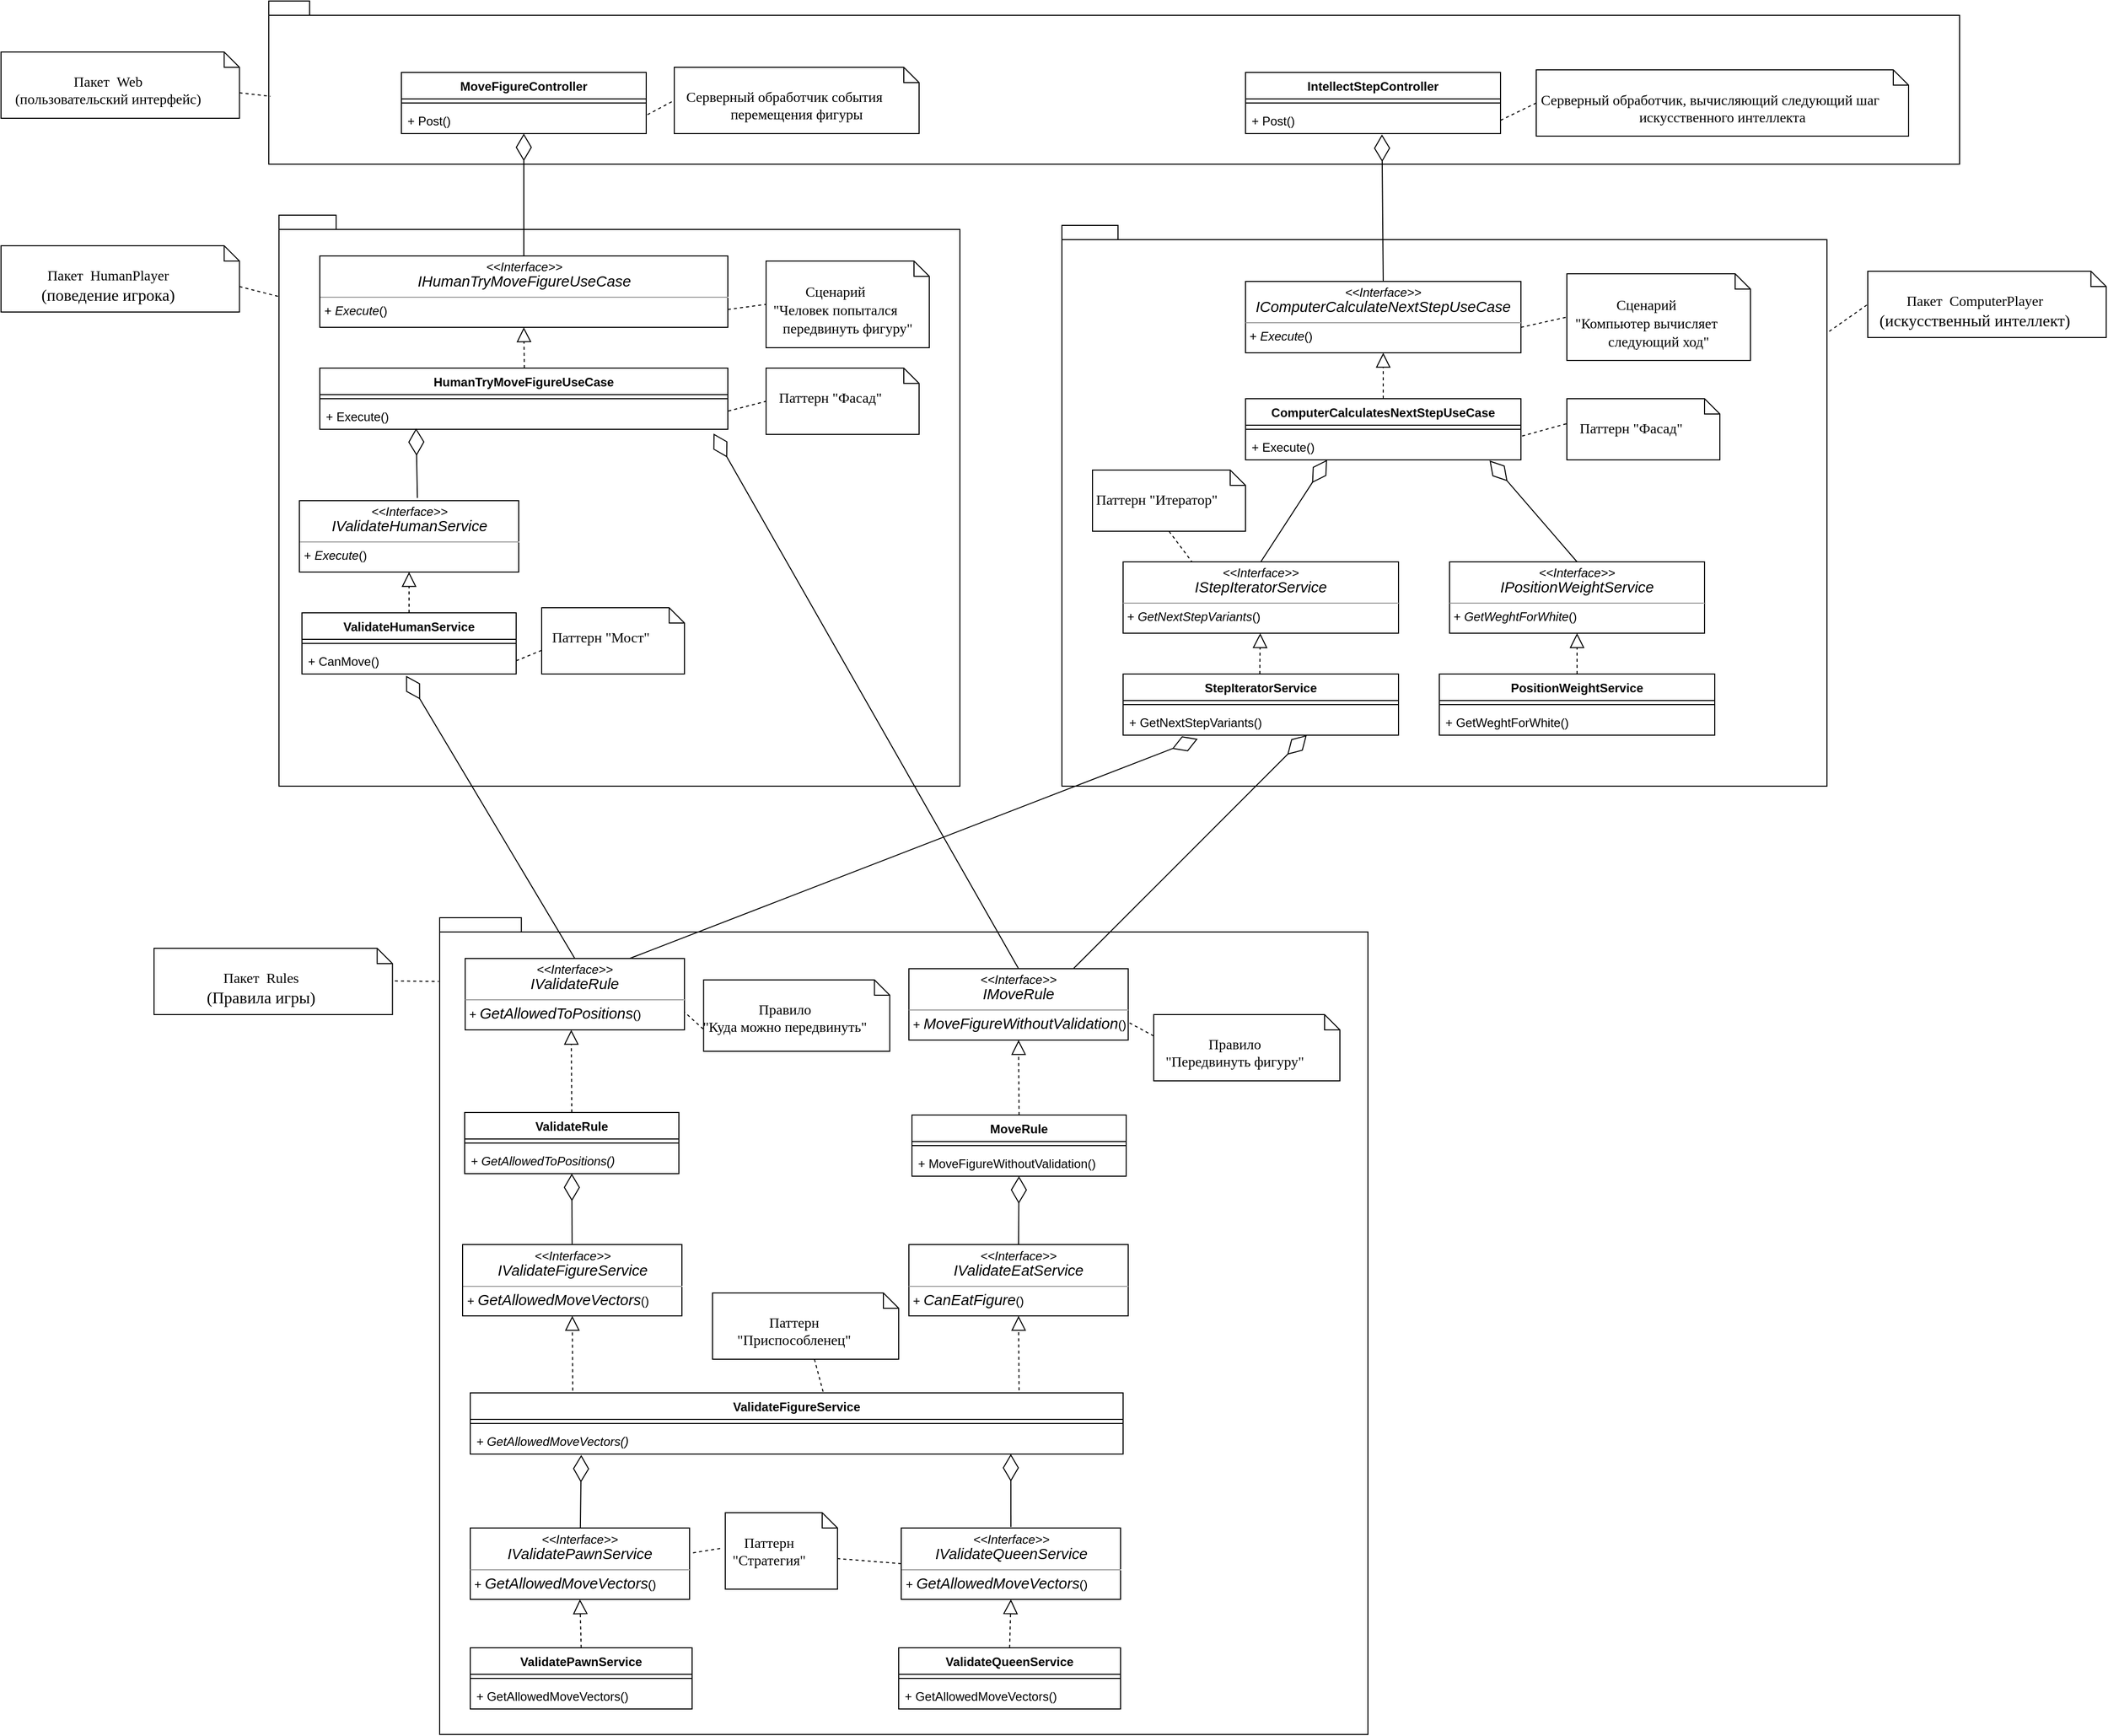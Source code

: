 <mxfile version="13.9.9" type="device"><diagram id="C5RBs43oDa-KdzZeNtuy" name="Page-1"><mxGraphModel dx="3008" dy="2192" grid="1" gridSize="10" guides="1" tooltips="1" connect="1" arrows="1" fold="1" page="1" pageScale="1" pageWidth="827" pageHeight="1169" math="0" shadow="0"><root><mxCell id="WIyWlLk6GJQsqaUBKTNV-0"/><mxCell id="WIyWlLk6GJQsqaUBKTNV-1" parent="WIyWlLk6GJQsqaUBKTNV-0"/><mxCell id="--biJjMa4PDVAzT6o8yP-136" value="" style="shape=folder;fontStyle=1;spacingTop=10;tabWidth=40;tabHeight=14;tabPosition=left;html=1;" parent="WIyWlLk6GJQsqaUBKTNV-1" vertex="1"><mxGeometry x="470" y="1029" width="910" height="801" as="geometry"/></mxCell><mxCell id="--biJjMa4PDVAzT6o8yP-90" value="" style="shape=folder;fontStyle=1;spacingTop=10;tabWidth=40;tabHeight=14;tabPosition=left;html=1;" parent="WIyWlLk6GJQsqaUBKTNV-1" vertex="1"><mxGeometry x="312.5" y="340" width="667.5" height="560" as="geometry"/></mxCell><mxCell id="--biJjMa4PDVAzT6o8yP-21" value="" style="shape=folder;fontStyle=1;spacingTop=10;tabWidth=40;tabHeight=14;tabPosition=left;html=1;" parent="WIyWlLk6GJQsqaUBKTNV-1" vertex="1"><mxGeometry x="1080" y="350" width="750" height="550" as="geometry"/></mxCell><mxCell id="--biJjMa4PDVAzT6o8yP-20" value="" style="shape=folder;fontStyle=1;spacingTop=10;tabWidth=40;tabHeight=14;tabPosition=left;html=1;" parent="WIyWlLk6GJQsqaUBKTNV-1" vertex="1"><mxGeometry x="302.5" y="130" width="1657.5" height="160" as="geometry"/></mxCell><mxCell id="SdG3BE2nBbQCtLy8sMhh-2" value="HumanTryMoveFigureUseCase" style="swimlane;fontStyle=1;align=center;verticalAlign=top;childLayout=stackLayout;horizontal=1;startSize=26;horizontalStack=0;resizeParent=1;resizeParentMax=0;resizeLast=0;collapsible=1;marginBottom=0;" parent="WIyWlLk6GJQsqaUBKTNV-1" vertex="1"><mxGeometry x="352.5" y="490" width="400" height="60" as="geometry"/></mxCell><mxCell id="SdG3BE2nBbQCtLy8sMhh-4" value="" style="line;strokeWidth=1;fillColor=none;align=left;verticalAlign=middle;spacingTop=-1;spacingLeft=3;spacingRight=3;rotatable=0;labelPosition=right;points=[];portConstraint=eastwest;" parent="SdG3BE2nBbQCtLy8sMhh-2" vertex="1"><mxGeometry y="26" width="400" height="8" as="geometry"/></mxCell><mxCell id="SdG3BE2nBbQCtLy8sMhh-5" value="+ Execute()&#10;" style="text;strokeColor=none;fillColor=none;align=left;verticalAlign=top;spacingLeft=4;spacingRight=4;overflow=hidden;rotatable=0;points=[[0,0.5],[1,0.5]];portConstraint=eastwest;" parent="SdG3BE2nBbQCtLy8sMhh-2" vertex="1"><mxGeometry y="34" width="400" height="26" as="geometry"/></mxCell><mxCell id="SdG3BE2nBbQCtLy8sMhh-11" value="MoveFigureController" style="swimlane;fontStyle=1;align=center;verticalAlign=top;childLayout=stackLayout;horizontal=1;startSize=26;horizontalStack=0;resizeParent=1;resizeParentMax=0;resizeLast=0;collapsible=1;marginBottom=0;" parent="WIyWlLk6GJQsqaUBKTNV-1" vertex="1"><mxGeometry x="432.5" y="200" width="240" height="60" as="geometry"/></mxCell><mxCell id="SdG3BE2nBbQCtLy8sMhh-12" value="" style="line;strokeWidth=1;fillColor=none;align=left;verticalAlign=middle;spacingTop=-1;spacingLeft=3;spacingRight=3;rotatable=0;labelPosition=right;points=[];portConstraint=eastwest;" parent="SdG3BE2nBbQCtLy8sMhh-11" vertex="1"><mxGeometry y="26" width="240" height="8" as="geometry"/></mxCell><mxCell id="SdG3BE2nBbQCtLy8sMhh-13" value="+ Post()" style="text;strokeColor=none;fillColor=none;align=left;verticalAlign=top;spacingLeft=4;spacingRight=4;overflow=hidden;rotatable=0;points=[[0,0.5],[1,0.5]];portConstraint=eastwest;" parent="SdG3BE2nBbQCtLy8sMhh-11" vertex="1"><mxGeometry y="34" width="240" height="26" as="geometry"/></mxCell><mxCell id="SdG3BE2nBbQCtLy8sMhh-15" value="&lt;p style=&quot;margin: 0px ; margin-top: 4px ; text-align: center&quot;&gt;&lt;i&gt;&amp;lt;&amp;lt;Interface&amp;gt;&amp;gt;&lt;/i&gt;&lt;br&gt;&lt;i&gt;&lt;span lang=&quot;EN-US&quot; style=&quot;font-size: 11.0pt ; line-height: 107% ; font-family: &amp;#34;calibri&amp;#34; , sans-serif&quot;&gt;IHumanTryMoveFigureUseCase&lt;/span&gt;&lt;/i&gt;&lt;br&gt;&lt;/p&gt;&lt;hr size=&quot;1&quot;&gt;&lt;p style=&quot;margin: 0px ; margin-left: 4px&quot;&gt;+ &lt;i&gt;Execute&lt;/i&gt;()&lt;/p&gt;" style="verticalAlign=top;align=left;overflow=fill;fontSize=12;fontFamily=Helvetica;html=1;" parent="WIyWlLk6GJQsqaUBKTNV-1" vertex="1"><mxGeometry x="352.5" y="380" width="400" height="70" as="geometry"/></mxCell><mxCell id="--biJjMa4PDVAzT6o8yP-0" value="" style="endArrow=block;dashed=1;endFill=0;endSize=12;html=1;entryX=0.5;entryY=1;entryDx=0;entryDy=0;" parent="WIyWlLk6GJQsqaUBKTNV-1" target="SdG3BE2nBbQCtLy8sMhh-15" edge="1"><mxGeometry width="160" relative="1" as="geometry"><mxPoint x="553" y="490" as="sourcePoint"/><mxPoint x="462.5" y="360" as="targetPoint"/></mxGeometry></mxCell><mxCell id="--biJjMa4PDVAzT6o8yP-2" value="" style="endArrow=diamondThin;endFill=0;endSize=24;html=1;exitX=0.5;exitY=0;exitDx=0;exitDy=0;" parent="WIyWlLk6GJQsqaUBKTNV-1" source="SdG3BE2nBbQCtLy8sMhh-15" target="SdG3BE2nBbQCtLy8sMhh-13" edge="1"><mxGeometry width="160" relative="1" as="geometry"><mxPoint x="460" y="330" as="sourcePoint"/><mxPoint x="620" y="330" as="targetPoint"/></mxGeometry></mxCell><mxCell id="--biJjMa4PDVAzT6o8yP-3" value="&lt;p style=&quot;margin: 0px ; margin-top: 4px ; text-align: center&quot;&gt;&lt;i&gt;&amp;lt;&amp;lt;Interface&amp;gt;&amp;gt;&lt;/i&gt;&lt;br&gt;&lt;i&gt;&lt;span lang=&quot;EN-US&quot; style=&quot;font-size: 11.0pt ; line-height: 107% ; font-family: &amp;#34;calibri&amp;#34; , sans-serif&quot;&gt;IValidateHumanService&lt;/span&gt;&lt;/i&gt;&lt;br&gt;&lt;/p&gt;&lt;hr size=&quot;1&quot;&gt;&lt;p style=&quot;margin: 0px ; margin-left: 4px&quot;&gt;+ &lt;i&gt;Execute&lt;/i&gt;()&lt;/p&gt;" style="verticalAlign=top;align=left;overflow=fill;fontSize=12;fontFamily=Helvetica;html=1;" parent="WIyWlLk6GJQsqaUBKTNV-1" vertex="1"><mxGeometry x="332.5" y="620" width="215" height="70" as="geometry"/></mxCell><mxCell id="--biJjMa4PDVAzT6o8yP-4" value="" style="endArrow=diamondThin;endFill=0;endSize=24;html=1;exitX=0.538;exitY=-0.037;exitDx=0;exitDy=0;exitPerimeter=0;entryX=0.236;entryY=0.962;entryDx=0;entryDy=0;entryPerimeter=0;" parent="WIyWlLk6GJQsqaUBKTNV-1" source="--biJjMa4PDVAzT6o8yP-3" target="SdG3BE2nBbQCtLy8sMhh-5" edge="1"><mxGeometry width="160" relative="1" as="geometry"><mxPoint x="512.5" y="390" as="sourcePoint"/><mxPoint x="512.5" y="300" as="targetPoint"/></mxGeometry></mxCell><mxCell id="--biJjMa4PDVAzT6o8yP-5" value="ValidateHumanService" style="swimlane;fontStyle=1;align=center;verticalAlign=top;childLayout=stackLayout;horizontal=1;startSize=26;horizontalStack=0;resizeParent=1;resizeParentMax=0;resizeLast=0;collapsible=1;marginBottom=0;" parent="WIyWlLk6GJQsqaUBKTNV-1" vertex="1"><mxGeometry x="335" y="730" width="210" height="60" as="geometry"/></mxCell><mxCell id="--biJjMa4PDVAzT6o8yP-6" value="" style="line;strokeWidth=1;fillColor=none;align=left;verticalAlign=middle;spacingTop=-1;spacingLeft=3;spacingRight=3;rotatable=0;labelPosition=right;points=[];portConstraint=eastwest;" parent="--biJjMa4PDVAzT6o8yP-5" vertex="1"><mxGeometry y="26" width="210" height="8" as="geometry"/></mxCell><mxCell id="--biJjMa4PDVAzT6o8yP-7" value="+ CanMove()&#10;" style="text;strokeColor=none;fillColor=none;align=left;verticalAlign=top;spacingLeft=4;spacingRight=4;overflow=hidden;rotatable=0;points=[[0,0.5],[1,0.5]];portConstraint=eastwest;" parent="--biJjMa4PDVAzT6o8yP-5" vertex="1"><mxGeometry y="34" width="210" height="26" as="geometry"/></mxCell><mxCell id="--biJjMa4PDVAzT6o8yP-8" value="" style="endArrow=block;dashed=1;endFill=0;endSize=12;html=1;exitX=0.5;exitY=0;exitDx=0;exitDy=0;entryX=0.5;entryY=1;entryDx=0;entryDy=0;" parent="WIyWlLk6GJQsqaUBKTNV-1" source="--biJjMa4PDVAzT6o8yP-5" target="--biJjMa4PDVAzT6o8yP-3" edge="1"><mxGeometry width="160" relative="1" as="geometry"><mxPoint x="572.5" y="675" as="sourcePoint"/><mxPoint x="572.5" y="635" as="targetPoint"/></mxGeometry></mxCell><mxCell id="--biJjMa4PDVAzT6o8yP-13" value="&lt;p style=&quot;margin: 0px ; margin-top: 4px ; text-align: center&quot;&gt;&lt;i&gt;&amp;lt;&amp;lt;Interface&amp;gt;&amp;gt;&lt;/i&gt;&lt;br&gt;&lt;i&gt;&lt;span lang=&quot;EN-US&quot; style=&quot;font-size: 11.0pt ; line-height: 107% ; font-family: &amp;#34;calibri&amp;#34; , sans-serif&quot;&gt;IValidateRule&lt;/span&gt;&lt;/i&gt;&lt;br&gt;&lt;/p&gt;&lt;hr size=&quot;1&quot;&gt;&lt;p style=&quot;margin: 0px ; margin-left: 4px&quot;&gt;+&amp;nbsp;&lt;i&gt;&lt;span lang=&quot;EN-US&quot; style=&quot;font-size: 11.0pt ; line-height: 107% ; font-family: &amp;#34;calibri&amp;#34; , sans-serif&quot;&gt;GetAllowedToPositions&lt;/span&gt;&lt;/i&gt;()&lt;/p&gt;" style="verticalAlign=top;align=left;overflow=fill;fontSize=12;fontFamily=Helvetica;html=1;" parent="WIyWlLk6GJQsqaUBKTNV-1" vertex="1"><mxGeometry x="495" y="1069" width="215" height="70" as="geometry"/></mxCell><mxCell id="--biJjMa4PDVAzT6o8yP-14" value="&lt;p style=&quot;margin: 0px ; margin-top: 4px ; text-align: center&quot;&gt;&lt;i&gt;&amp;lt;&amp;lt;Interface&amp;gt;&amp;gt;&lt;/i&gt;&lt;br&gt;&lt;i&gt;&lt;span lang=&quot;EN-US&quot; style=&quot;font-size: 11.0pt ; line-height: 107% ; font-family: &amp;#34;calibri&amp;#34; , sans-serif&quot;&gt;IMoveRule&lt;/span&gt;&lt;/i&gt;&lt;br&gt;&lt;/p&gt;&lt;hr size=&quot;1&quot;&gt;&lt;p style=&quot;margin: 0px ; margin-left: 4px&quot;&gt;+&amp;nbsp;&lt;i&gt;&lt;span lang=&quot;EN-US&quot; style=&quot;font-size: 11.0pt ; line-height: 107% ; font-family: &amp;#34;calibri&amp;#34; , sans-serif&quot;&gt;MoveFigureWithoutValidation&lt;/span&gt;&lt;/i&gt;()&lt;/p&gt;" style="verticalAlign=top;align=left;overflow=fill;fontSize=12;fontFamily=Helvetica;html=1;" parent="WIyWlLk6GJQsqaUBKTNV-1" vertex="1"><mxGeometry x="930" y="1079" width="215" height="70" as="geometry"/></mxCell><mxCell id="--biJjMa4PDVAzT6o8yP-15" value="" style="endArrow=diamondThin;endFill=0;endSize=24;html=1;exitX=0.5;exitY=0;exitDx=0;exitDy=0;entryX=0.486;entryY=1.068;entryDx=0;entryDy=0;entryPerimeter=0;" parent="WIyWlLk6GJQsqaUBKTNV-1" source="--biJjMa4PDVAzT6o8yP-13" target="--biJjMa4PDVAzT6o8yP-7" edge="1"><mxGeometry width="160" relative="1" as="geometry"><mxPoint x="397.5" y="858.4" as="sourcePoint"/><mxPoint x="416.39" y="790.002" as="targetPoint"/></mxGeometry></mxCell><mxCell id="--biJjMa4PDVAzT6o8yP-17" value="" style="endArrow=diamondThin;endFill=0;endSize=24;html=1;entryX=0.965;entryY=1.16;entryDx=0;entryDy=0;entryPerimeter=0;exitX=0.5;exitY=0;exitDx=0;exitDy=0;" parent="WIyWlLk6GJQsqaUBKTNV-1" source="--biJjMa4PDVAzT6o8yP-14" target="SdG3BE2nBbQCtLy8sMhh-5" edge="1"><mxGeometry width="160" relative="1" as="geometry"><mxPoint x="662.5" y="730" as="sourcePoint"/><mxPoint x="582.5" y="550.002" as="targetPoint"/></mxGeometry></mxCell><mxCell id="--biJjMa4PDVAzT6o8yP-22" style="edgeStyle=none;rounded=0;orthogonalLoop=1;jettySize=auto;html=1;exitX=0;exitY=0.5;exitDx=0;exitDy=0;" parent="WIyWlLk6GJQsqaUBKTNV-1" source="SdG3BE2nBbQCtLy8sMhh-15" target="SdG3BE2nBbQCtLy8sMhh-15" edge="1"><mxGeometry relative="1" as="geometry"/></mxCell><mxCell id="--biJjMa4PDVAzT6o8yP-25" value="IntellectStepController" style="swimlane;fontStyle=1;align=center;verticalAlign=top;childLayout=stackLayout;horizontal=1;startSize=26;horizontalStack=0;resizeParent=1;resizeParentMax=0;resizeLast=0;collapsible=1;marginBottom=0;" parent="WIyWlLk6GJQsqaUBKTNV-1" vertex="1"><mxGeometry x="1260" y="200" width="250" height="60" as="geometry"/></mxCell><mxCell id="--biJjMa4PDVAzT6o8yP-26" value="" style="line;strokeWidth=1;fillColor=none;align=left;verticalAlign=middle;spacingTop=-1;spacingLeft=3;spacingRight=3;rotatable=0;labelPosition=right;points=[];portConstraint=eastwest;" parent="--biJjMa4PDVAzT6o8yP-25" vertex="1"><mxGeometry y="26" width="250" height="8" as="geometry"/></mxCell><mxCell id="--biJjMa4PDVAzT6o8yP-27" value="+ Post()" style="text;strokeColor=none;fillColor=none;align=left;verticalAlign=top;spacingLeft=4;spacingRight=4;overflow=hidden;rotatable=0;points=[[0,0.5],[1,0.5]];portConstraint=eastwest;" parent="--biJjMa4PDVAzT6o8yP-25" vertex="1"><mxGeometry y="34" width="250" height="26" as="geometry"/></mxCell><mxCell id="--biJjMa4PDVAzT6o8yP-28" value="&lt;div style=&quot;text-indent: -24px&quot;&gt;&lt;span&gt;&lt;font face=&quot;times new roman&quot; style=&quot;font-size: 14px&quot;&gt;Пакет&amp;nbsp; Web&lt;/font&gt;&lt;/span&gt;&lt;/div&gt;&lt;div style=&quot;text-indent: -24px&quot;&gt;&lt;span&gt;&lt;font face=&quot;times new roman&quot; style=&quot;font-size: 14px&quot;&gt;(пользовательский интерфейс)&lt;/font&gt;&lt;/span&gt;&lt;/div&gt;" style="shape=note2;boundedLbl=1;whiteSpace=wrap;html=1;size=15;verticalAlign=top;align=center;" parent="WIyWlLk6GJQsqaUBKTNV-1" vertex="1"><mxGeometry x="40" y="180" width="233.75" height="65" as="geometry"/></mxCell><mxCell id="--biJjMa4PDVAzT6o8yP-30" value="&lt;div style=&quot;text-indent: -24px&quot;&gt;&lt;span&gt;&lt;font face=&quot;times new roman&quot; style=&quot;font-size: 14px&quot;&gt;Пакет&amp;nbsp; HumanPlayer&lt;/font&gt;&lt;/span&gt;&lt;/div&gt;&lt;div style=&quot;text-indent: -24px&quot;&gt;&lt;span&gt;&lt;font face=&quot;times new roman&quot; size=&quot;3&quot;&gt;(поведение игрока)&lt;/font&gt;&lt;/span&gt;&lt;/div&gt;" style="shape=note2;boundedLbl=1;whiteSpace=wrap;html=1;size=15;verticalAlign=top;align=center;" parent="WIyWlLk6GJQsqaUBKTNV-1" vertex="1"><mxGeometry x="40" y="370" width="233.75" height="65" as="geometry"/></mxCell><mxCell id="--biJjMa4PDVAzT6o8yP-31" value="&lt;div style=&quot;text-indent: -24px&quot;&gt;&lt;font style=&quot;font-size: 14px&quot;&gt;&lt;font face=&quot;times new roman&quot;&gt;Сценарий&lt;/font&gt;&lt;/font&gt;&lt;/div&gt;&lt;div style=&quot;text-indent: -24px&quot;&gt;&lt;font style=&quot;font-size: 14px&quot;&gt;&lt;span style=&quot;font-family: &amp;#34;times new roman&amp;#34;&quot;&gt;&quot;Человек попытался передвинуть фигуру&quot;&lt;/span&gt;&lt;/font&gt;&lt;/div&gt;" style="shape=note2;boundedLbl=1;whiteSpace=wrap;html=1;size=15;verticalAlign=top;align=center;" parent="WIyWlLk6GJQsqaUBKTNV-1" vertex="1"><mxGeometry x="790" y="385" width="160" height="85" as="geometry"/></mxCell><mxCell id="--biJjMa4PDVAzT6o8yP-32" value="&lt;div style=&quot;text-indent: -24px&quot;&gt;&lt;font face=&quot;times new roman&quot;&gt;&lt;span style=&quot;font-size: 14px&quot;&gt;Серверный обработчик события перемещения фигуры&lt;/span&gt;&lt;/font&gt;&lt;/div&gt;" style="shape=note2;boundedLbl=1;whiteSpace=wrap;html=1;size=15;verticalAlign=top;align=center;" parent="WIyWlLk6GJQsqaUBKTNV-1" vertex="1"><mxGeometry x="700" y="195" width="240" height="65" as="geometry"/></mxCell><mxCell id="--biJjMa4PDVAzT6o8yP-33" value="&lt;div style=&quot;text-indent: -24px&quot;&gt;&lt;font face=&quot;times new roman&quot;&gt;&lt;span style=&quot;font-size: 14px&quot;&gt;Паттерн &quot;Фасад&quot;&lt;/span&gt;&lt;/font&gt;&lt;/div&gt;" style="shape=note2;boundedLbl=1;whiteSpace=wrap;html=1;size=15;verticalAlign=top;align=center;" parent="WIyWlLk6GJQsqaUBKTNV-1" vertex="1"><mxGeometry x="790" y="490" width="150" height="65" as="geometry"/></mxCell><mxCell id="--biJjMa4PDVAzT6o8yP-34" value="&lt;div style=&quot;text-indent: -24px&quot;&gt;&lt;font face=&quot;times new roman&quot;&gt;&lt;span style=&quot;font-size: 14px&quot;&gt;Паттерн &quot;Мост&quot;&lt;/span&gt;&lt;/font&gt;&lt;/div&gt;" style="shape=note2;boundedLbl=1;whiteSpace=wrap;html=1;size=15;verticalAlign=top;align=center;" parent="WIyWlLk6GJQsqaUBKTNV-1" vertex="1"><mxGeometry x="570" y="725" width="140" height="65" as="geometry"/></mxCell><mxCell id="--biJjMa4PDVAzT6o8yP-42" value="" style="endArrow=none;dashed=1;html=1;exitX=0;exitY=0;exitDx=233.75;exitDy=40;exitPerimeter=0;entryX=0.001;entryY=0.143;entryDx=0;entryDy=0;entryPerimeter=0;" parent="WIyWlLk6GJQsqaUBKTNV-1" source="--biJjMa4PDVAzT6o8yP-30" target="--biJjMa4PDVAzT6o8yP-90" edge="1"><mxGeometry width="50" height="50" relative="1" as="geometry"><mxPoint x="180" y="535" as="sourcePoint"/><mxPoint x="300" y="415" as="targetPoint"/></mxGeometry></mxCell><mxCell id="--biJjMa4PDVAzT6o8yP-43" value="" style="endArrow=none;dashed=1;html=1;entryX=0.001;entryY=0.584;entryDx=0;entryDy=0;exitX=0;exitY=0;exitDx=233.75;exitDy=40;exitPerimeter=0;entryPerimeter=0;" parent="WIyWlLk6GJQsqaUBKTNV-1" target="--biJjMa4PDVAzT6o8yP-20" edge="1"><mxGeometry width="50" height="50" relative="1" as="geometry"><mxPoint x="273.75" y="220" as="sourcePoint"/><mxPoint x="352.5" y="225" as="targetPoint"/></mxGeometry></mxCell><mxCell id="--biJjMa4PDVAzT6o8yP-46" value="" style="endArrow=none;dashed=1;html=1;entryX=0;entryY=0.5;entryDx=0;entryDy=0;entryPerimeter=0;exitX=1.005;exitY=0.288;exitDx=0;exitDy=0;exitPerimeter=0;" parent="WIyWlLk6GJQsqaUBKTNV-1" source="SdG3BE2nBbQCtLy8sMhh-13" target="--biJjMa4PDVAzT6o8yP-32" edge="1"><mxGeometry width="50" height="50" relative="1" as="geometry"><mxPoint x="700" y="350" as="sourcePoint"/><mxPoint x="750" y="300" as="targetPoint"/></mxGeometry></mxCell><mxCell id="--biJjMa4PDVAzT6o8yP-48" value="" style="endArrow=none;dashed=1;html=1;exitX=1;exitY=0.75;exitDx=0;exitDy=0;entryX=0;entryY=0.5;entryDx=0;entryDy=0;entryPerimeter=0;" parent="WIyWlLk6GJQsqaUBKTNV-1" source="SdG3BE2nBbQCtLy8sMhh-15" target="--biJjMa4PDVAzT6o8yP-31" edge="1"><mxGeometry width="50" height="50" relative="1" as="geometry"><mxPoint x="283.75" y="420" as="sourcePoint"/><mxPoint x="310" y="425" as="targetPoint"/></mxGeometry></mxCell><mxCell id="--biJjMa4PDVAzT6o8yP-49" value="" style="endArrow=none;dashed=1;html=1;exitX=1.001;exitY=0.314;exitDx=0;exitDy=0;entryX=0;entryY=0.5;entryDx=0;entryDy=0;entryPerimeter=0;exitPerimeter=0;" parent="WIyWlLk6GJQsqaUBKTNV-1" source="SdG3BE2nBbQCtLy8sMhh-5" target="--biJjMa4PDVAzT6o8yP-33" edge="1"><mxGeometry width="50" height="50" relative="1" as="geometry"><mxPoint x="762.5" y="442.5" as="sourcePoint"/><mxPoint x="800" y="427.5" as="targetPoint"/></mxGeometry></mxCell><mxCell id="--biJjMa4PDVAzT6o8yP-51" value="" style="endArrow=none;dashed=1;html=1;exitX=1;exitY=0.5;exitDx=0;exitDy=0;entryX=0.012;entryY=0.633;entryDx=0;entryDy=0;entryPerimeter=0;" parent="WIyWlLk6GJQsqaUBKTNV-1" source="--biJjMa4PDVAzT6o8yP-7" target="--biJjMa4PDVAzT6o8yP-34" edge="1"><mxGeometry width="50" height="50" relative="1" as="geometry"><mxPoint x="762.9" y="542.164" as="sourcePoint"/><mxPoint x="817.0" y="532.5" as="targetPoint"/></mxGeometry></mxCell><mxCell id="--biJjMa4PDVAzT6o8yP-52" value="&lt;p style=&quot;margin: 0px ; margin-top: 4px ; text-align: center&quot;&gt;&lt;i&gt;&amp;lt;&amp;lt;Interface&amp;gt;&amp;gt;&lt;/i&gt;&lt;br&gt;&lt;i&gt;&lt;span lang=&quot;EN-US&quot; style=&quot;font-size: 11.0pt ; line-height: 107% ; font-family: &amp;#34;calibri&amp;#34; , sans-serif&quot;&gt;IComputerCalculateNextStepUseCase&lt;/span&gt;&lt;/i&gt;&lt;br&gt;&lt;/p&gt;&lt;hr size=&quot;1&quot;&gt;&lt;p style=&quot;margin: 0px ; margin-left: 4px&quot;&gt;+ &lt;i&gt;Execute&lt;/i&gt;()&lt;/p&gt;" style="verticalAlign=top;align=left;overflow=fill;fontSize=12;fontFamily=Helvetica;html=1;" parent="WIyWlLk6GJQsqaUBKTNV-1" vertex="1"><mxGeometry x="1260" y="405" width="270" height="70" as="geometry"/></mxCell><mxCell id="--biJjMa4PDVAzT6o8yP-53" value="ComputerCalculatesNextStepUseCase" style="swimlane;fontStyle=1;align=center;verticalAlign=top;childLayout=stackLayout;horizontal=1;startSize=26;horizontalStack=0;resizeParent=1;resizeParentMax=0;resizeLast=0;collapsible=1;marginBottom=0;" parent="WIyWlLk6GJQsqaUBKTNV-1" vertex="1"><mxGeometry x="1260" y="520" width="270" height="60" as="geometry"/></mxCell><mxCell id="--biJjMa4PDVAzT6o8yP-54" value="" style="line;strokeWidth=1;fillColor=none;align=left;verticalAlign=middle;spacingTop=-1;spacingLeft=3;spacingRight=3;rotatable=0;labelPosition=right;points=[];portConstraint=eastwest;" parent="--biJjMa4PDVAzT6o8yP-53" vertex="1"><mxGeometry y="26" width="270" height="8" as="geometry"/></mxCell><mxCell id="--biJjMa4PDVAzT6o8yP-55" value="+ Execute()&#10;" style="text;strokeColor=none;fillColor=none;align=left;verticalAlign=top;spacingLeft=4;spacingRight=4;overflow=hidden;rotatable=0;points=[[0,0.5],[1,0.5]];portConstraint=eastwest;" parent="--biJjMa4PDVAzT6o8yP-53" vertex="1"><mxGeometry y="34" width="270" height="26" as="geometry"/></mxCell><mxCell id="--biJjMa4PDVAzT6o8yP-56" value="&lt;div style=&quot;text-indent: -24px&quot;&gt;&lt;font style=&quot;font-size: 14px&quot;&gt;&lt;font face=&quot;times new roman&quot;&gt;Сценарий&lt;/font&gt;&lt;/font&gt;&lt;/div&gt;&lt;div style=&quot;text-indent: -24px&quot;&gt;&lt;font style=&quot;font-size: 14px&quot;&gt;&lt;span style=&quot;font-family: &amp;#34;times new roman&amp;#34;&quot;&gt;&quot;Компьютер вычисляет следующий ход&quot;&lt;/span&gt;&lt;/font&gt;&lt;/div&gt;" style="shape=note2;boundedLbl=1;whiteSpace=wrap;html=1;size=15;verticalAlign=top;align=center;" parent="WIyWlLk6GJQsqaUBKTNV-1" vertex="1"><mxGeometry x="1575" y="397.5" width="180" height="85" as="geometry"/></mxCell><mxCell id="--biJjMa4PDVAzT6o8yP-60" value="&lt;div style=&quot;text-indent: -24px&quot;&gt;&lt;font face=&quot;times new roman&quot;&gt;&lt;span style=&quot;font-size: 14px&quot;&gt;Паттерн &quot;Фасад&quot;&lt;/span&gt;&lt;/font&gt;&lt;/div&gt;" style="shape=note2;boundedLbl=1;whiteSpace=wrap;html=1;size=15;verticalAlign=top;align=center;" parent="WIyWlLk6GJQsqaUBKTNV-1" vertex="1"><mxGeometry x="1575" y="520" width="150" height="60" as="geometry"/></mxCell><mxCell id="--biJjMa4PDVAzT6o8yP-61" value="&lt;p style=&quot;margin: 0px ; margin-top: 4px ; text-align: center&quot;&gt;&lt;i&gt;&amp;lt;&amp;lt;Interface&amp;gt;&amp;gt;&lt;/i&gt;&lt;br&gt;&lt;i&gt;&lt;span lang=&quot;EN-US&quot; style=&quot;font-size: 11.0pt ; line-height: 107% ; font-family: &amp;#34;calibri&amp;#34; , sans-serif&quot;&gt;IStepIteratorService&lt;/span&gt;&lt;/i&gt;&lt;br&gt;&lt;/p&gt;&lt;hr size=&quot;1&quot;&gt;&lt;p style=&quot;margin: 0px ; margin-left: 4px&quot;&gt;+ &lt;i&gt;GetNextStepVariants&lt;/i&gt;()&lt;/p&gt;" style="verticalAlign=top;align=left;overflow=fill;fontSize=12;fontFamily=Helvetica;html=1;" parent="WIyWlLk6GJQsqaUBKTNV-1" vertex="1"><mxGeometry x="1140" y="680" width="270" height="70" as="geometry"/></mxCell><mxCell id="--biJjMa4PDVAzT6o8yP-63" value="&lt;p style=&quot;margin: 0px ; margin-top: 4px ; text-align: center&quot;&gt;&lt;i&gt;&amp;lt;&amp;lt;Interface&amp;gt;&amp;gt;&lt;/i&gt;&lt;br&gt;&lt;i&gt;&lt;span lang=&quot;EN-US&quot; style=&quot;font-size: 11.0pt ; line-height: 107% ; font-family: &amp;#34;calibri&amp;#34; , sans-serif&quot;&gt;IPositionWeightService&lt;/span&gt;&lt;/i&gt;&lt;br&gt;&lt;/p&gt;&lt;hr size=&quot;1&quot;&gt;&lt;p style=&quot;margin: 0px ; margin-left: 4px&quot;&gt;+ &lt;i&gt;GetWeghtForWhite&lt;/i&gt;()&lt;/p&gt;" style="verticalAlign=top;align=left;overflow=fill;fontSize=12;fontFamily=Helvetica;html=1;" parent="WIyWlLk6GJQsqaUBKTNV-1" vertex="1"><mxGeometry x="1460" y="680" width="250" height="70" as="geometry"/></mxCell><mxCell id="--biJjMa4PDVAzT6o8yP-64" value="StepIteratorService" style="swimlane;fontStyle=1;align=center;verticalAlign=top;childLayout=stackLayout;horizontal=1;startSize=26;horizontalStack=0;resizeParent=1;resizeParentMax=0;resizeLast=0;collapsible=1;marginBottom=0;" parent="WIyWlLk6GJQsqaUBKTNV-1" vertex="1"><mxGeometry x="1140" y="790" width="270" height="60" as="geometry"/></mxCell><mxCell id="--biJjMa4PDVAzT6o8yP-65" value="" style="line;strokeWidth=1;fillColor=none;align=left;verticalAlign=middle;spacingTop=-1;spacingLeft=3;spacingRight=3;rotatable=0;labelPosition=right;points=[];portConstraint=eastwest;" parent="--biJjMa4PDVAzT6o8yP-64" vertex="1"><mxGeometry y="26" width="270" height="8" as="geometry"/></mxCell><mxCell id="--biJjMa4PDVAzT6o8yP-66" value="+ GetNextStepVariants()&#10;" style="text;strokeColor=none;fillColor=none;align=left;verticalAlign=top;spacingLeft=4;spacingRight=4;overflow=hidden;rotatable=0;points=[[0,0.5],[1,0.5]];portConstraint=eastwest;" parent="--biJjMa4PDVAzT6o8yP-64" vertex="1"><mxGeometry y="34" width="270" height="26" as="geometry"/></mxCell><mxCell id="--biJjMa4PDVAzT6o8yP-67" value="PositionWeightService" style="swimlane;fontStyle=1;align=center;verticalAlign=top;childLayout=stackLayout;horizontal=1;startSize=26;horizontalStack=0;resizeParent=1;resizeParentMax=0;resizeLast=0;collapsible=1;marginBottom=0;" parent="WIyWlLk6GJQsqaUBKTNV-1" vertex="1"><mxGeometry x="1450" y="790" width="270" height="60" as="geometry"/></mxCell><mxCell id="--biJjMa4PDVAzT6o8yP-68" value="" style="line;strokeWidth=1;fillColor=none;align=left;verticalAlign=middle;spacingTop=-1;spacingLeft=3;spacingRight=3;rotatable=0;labelPosition=right;points=[];portConstraint=eastwest;" parent="--biJjMa4PDVAzT6o8yP-67" vertex="1"><mxGeometry y="26" width="270" height="8" as="geometry"/></mxCell><mxCell id="--biJjMa4PDVAzT6o8yP-69" value="+ GetWeghtForWhite()&#10;" style="text;strokeColor=none;fillColor=none;align=left;verticalAlign=top;spacingLeft=4;spacingRight=4;overflow=hidden;rotatable=0;points=[[0,0.5],[1,0.5]];portConstraint=eastwest;" parent="--biJjMa4PDVAzT6o8yP-67" vertex="1"><mxGeometry y="34" width="270" height="26" as="geometry"/></mxCell><mxCell id="--biJjMa4PDVAzT6o8yP-70" value="&lt;div style=&quot;text-indent: -24px&quot;&gt;&lt;font face=&quot;times new roman&quot;&gt;&lt;span style=&quot;font-size: 14px&quot;&gt;Паттерн &quot;Итератор&quot;&lt;/span&gt;&lt;/font&gt;&lt;/div&gt;" style="shape=note2;boundedLbl=1;whiteSpace=wrap;html=1;size=15;verticalAlign=top;align=center;" parent="WIyWlLk6GJQsqaUBKTNV-1" vertex="1"><mxGeometry x="1110" y="590" width="150" height="60" as="geometry"/></mxCell><mxCell id="--biJjMa4PDVAzT6o8yP-71" style="edgeStyle=none;shape=link;rounded=0;orthogonalLoop=1;jettySize=auto;html=1;exitX=0;exitY=0;exitDx=67.5;exitDy=0;exitPerimeter=0;" parent="WIyWlLk6GJQsqaUBKTNV-1" source="--biJjMa4PDVAzT6o8yP-60" target="--biJjMa4PDVAzT6o8yP-60" edge="1"><mxGeometry relative="1" as="geometry"/></mxCell><mxCell id="--biJjMa4PDVAzT6o8yP-74" value="" style="endArrow=diamondThin;endFill=0;endSize=24;html=1;entryX=0.271;entryY=1.138;entryDx=0;entryDy=0;entryPerimeter=0;exitX=0.75;exitY=0;exitDx=0;exitDy=0;" parent="WIyWlLk6GJQsqaUBKTNV-1" source="--biJjMa4PDVAzT6o8yP-13" target="--biJjMa4PDVAzT6o8yP-66" edge="1"><mxGeometry width="160" relative="1" as="geometry"><mxPoint x="700" y="1040" as="sourcePoint"/><mxPoint x="447.06" y="801.768" as="targetPoint"/></mxGeometry></mxCell><mxCell id="--biJjMa4PDVAzT6o8yP-75" value="" style="endArrow=diamondThin;endFill=0;endSize=24;html=1;exitX=0.75;exitY=0;exitDx=0;exitDy=0;" parent="WIyWlLk6GJQsqaUBKTNV-1" source="--biJjMa4PDVAzT6o8yP-14" edge="1"><mxGeometry width="160" relative="1" as="geometry"><mxPoint x="930" y="1060" as="sourcePoint"/><mxPoint x="1320" y="850" as="targetPoint"/></mxGeometry></mxCell><mxCell id="--biJjMa4PDVAzT6o8yP-78" value="" style="endArrow=block;dashed=1;endFill=0;endSize=12;html=1;exitX=0.5;exitY=0;exitDx=0;exitDy=0;entryX=0.5;entryY=1;entryDx=0;entryDy=0;" parent="WIyWlLk6GJQsqaUBKTNV-1" source="--biJjMa4PDVAzT6o8yP-53" target="--biJjMa4PDVAzT6o8yP-52" edge="1"><mxGeometry width="160" relative="1" as="geometry"><mxPoint x="1400.5" y="520" as="sourcePoint"/><mxPoint x="1400" y="470" as="targetPoint"/></mxGeometry></mxCell><mxCell id="--biJjMa4PDVAzT6o8yP-79" value="" style="endArrow=diamondThin;endFill=0;endSize=24;html=1;exitX=0.5;exitY=0;exitDx=0;exitDy=0;entryX=0.535;entryY=1.032;entryDx=0;entryDy=0;entryPerimeter=0;" parent="WIyWlLk6GJQsqaUBKTNV-1" source="--biJjMa4PDVAzT6o8yP-52" target="--biJjMa4PDVAzT6o8yP-27" edge="1"><mxGeometry width="160" relative="1" as="geometry"><mxPoint x="1370" y="390" as="sourcePoint"/><mxPoint x="1370" y="270" as="targetPoint"/></mxGeometry></mxCell><mxCell id="--biJjMa4PDVAzT6o8yP-80" value="" style="endArrow=diamondThin;endFill=0;endSize=24;html=1;exitX=0.5;exitY=0;exitDx=0;exitDy=0;entryX=0.296;entryY=1;entryDx=0;entryDy=0;entryPerimeter=0;" parent="WIyWlLk6GJQsqaUBKTNV-1" source="--biJjMa4PDVAzT6o8yP-61" target="--biJjMa4PDVAzT6o8yP-55" edge="1"><mxGeometry width="160" relative="1" as="geometry"><mxPoint x="1311.25" y="709.17" as="sourcePoint"/><mxPoint x="1310" y="580.002" as="targetPoint"/></mxGeometry></mxCell><mxCell id="--biJjMa4PDVAzT6o8yP-82" value="" style="endArrow=block;dashed=1;endFill=0;endSize=12;html=1;entryX=0.5;entryY=1;entryDx=0;entryDy=0;" parent="WIyWlLk6GJQsqaUBKTNV-1" edge="1"><mxGeometry width="160" relative="1" as="geometry"><mxPoint x="1274" y="790" as="sourcePoint"/><mxPoint x="1274.41" y="750.0" as="targetPoint"/></mxGeometry></mxCell><mxCell id="--biJjMa4PDVAzT6o8yP-84" value="" style="endArrow=block;dashed=1;endFill=0;endSize=12;html=1;entryX=0.5;entryY=1;entryDx=0;entryDy=0;exitX=0.5;exitY=0;exitDx=0;exitDy=0;" parent="WIyWlLk6GJQsqaUBKTNV-1" source="--biJjMa4PDVAzT6o8yP-67" target="--biJjMa4PDVAzT6o8yP-63" edge="1"><mxGeometry width="160" relative="1" as="geometry"><mxPoint x="1634.5" y="790" as="sourcePoint"/><mxPoint x="1634.91" y="750.0" as="targetPoint"/></mxGeometry></mxCell><mxCell id="--biJjMa4PDVAzT6o8yP-85" value="" style="endArrow=diamondThin;endFill=0;endSize=24;html=1;exitX=0.5;exitY=0;exitDx=0;exitDy=0;entryX=0.886;entryY=1.023;entryDx=0;entryDy=0;entryPerimeter=0;" parent="WIyWlLk6GJQsqaUBKTNV-1" source="--biJjMa4PDVAzT6o8yP-63" target="--biJjMa4PDVAzT6o8yP-55" edge="1"><mxGeometry width="160" relative="1" as="geometry"><mxPoint x="1285" y="690" as="sourcePoint"/><mxPoint x="1320" y="590.002" as="targetPoint"/></mxGeometry></mxCell><mxCell id="--biJjMa4PDVAzT6o8yP-87" value="" style="endArrow=none;dashed=1;html=1;exitX=1.001;exitY=0.314;exitDx=0;exitDy=0;entryX=0;entryY=0.5;entryDx=0;entryDy=0;entryPerimeter=0;exitPerimeter=0;" parent="WIyWlLk6GJQsqaUBKTNV-1" target="--biJjMa4PDVAzT6o8yP-56" edge="1"><mxGeometry width="50" height="50" relative="1" as="geometry"><mxPoint x="1530" y="450.004" as="sourcePoint"/><mxPoint x="1567.1" y="440.34" as="targetPoint"/></mxGeometry></mxCell><mxCell id="--biJjMa4PDVAzT6o8yP-89" value="" style="endArrow=none;dashed=1;html=1;exitX=1.004;exitY=0.102;exitDx=0;exitDy=0;entryX=0.012;entryY=0.399;entryDx=0;entryDy=0;entryPerimeter=0;exitPerimeter=0;" parent="WIyWlLk6GJQsqaUBKTNV-1" source="--biJjMa4PDVAzT6o8yP-55" target="--biJjMa4PDVAzT6o8yP-60" edge="1"><mxGeometry width="50" height="50" relative="1" as="geometry"><mxPoint x="1540" y="460.004" as="sourcePoint"/><mxPoint x="1585" y="450" as="targetPoint"/></mxGeometry></mxCell><mxCell id="--biJjMa4PDVAzT6o8yP-91" value="&lt;div style=&quot;text-indent: -24px&quot;&gt;&lt;span&gt;&lt;font face=&quot;times new roman&quot; style=&quot;font-size: 14px&quot;&gt;Пакет&amp;nbsp; ComputerPlayer&lt;/font&gt;&lt;/span&gt;&lt;/div&gt;&lt;div style=&quot;text-indent: -24px&quot;&gt;&lt;span&gt;&lt;font face=&quot;times new roman&quot; size=&quot;3&quot;&gt;(искусственный интеллект)&lt;/font&gt;&lt;/span&gt;&lt;/div&gt;" style="shape=note2;boundedLbl=1;whiteSpace=wrap;html=1;size=15;verticalAlign=top;align=center;" parent="WIyWlLk6GJQsqaUBKTNV-1" vertex="1"><mxGeometry x="1870" y="395" width="233.75" height="65" as="geometry"/></mxCell><mxCell id="--biJjMa4PDVAzT6o8yP-92" value="" style="endArrow=none;dashed=1;html=1;exitX=1.003;exitY=0.189;exitDx=0;exitDy=0;entryX=0;entryY=0.5;entryDx=0;entryDy=0;entryPerimeter=0;exitPerimeter=0;" parent="WIyWlLk6GJQsqaUBKTNV-1" source="--biJjMa4PDVAzT6o8yP-21" target="--biJjMa4PDVAzT6o8yP-91" edge="1"><mxGeometry width="50" height="50" relative="1" as="geometry"><mxPoint x="1870" y="492.504" as="sourcePoint"/><mxPoint x="1915" y="482.5" as="targetPoint"/></mxGeometry></mxCell><mxCell id="--biJjMa4PDVAzT6o8yP-93" value="" style="endArrow=none;dashed=1;html=1;exitX=0.5;exitY=1;exitDx=0;exitDy=0;entryX=0.25;entryY=0;entryDx=0;entryDy=0;exitPerimeter=0;" parent="WIyWlLk6GJQsqaUBKTNV-1" source="--biJjMa4PDVAzT6o8yP-70" target="--biJjMa4PDVAzT6o8yP-61" edge="1"><mxGeometry width="50" height="50" relative="1" as="geometry"><mxPoint x="1541.08" y="566.652" as="sourcePoint"/><mxPoint x="1586.8" y="553.94" as="targetPoint"/></mxGeometry></mxCell><mxCell id="--biJjMa4PDVAzT6o8yP-94" value="ValidateRule" style="swimlane;fontStyle=1;align=center;verticalAlign=top;childLayout=stackLayout;horizontal=1;startSize=26;horizontalStack=0;resizeParent=1;resizeParentMax=0;resizeLast=0;collapsible=1;marginBottom=0;" parent="WIyWlLk6GJQsqaUBKTNV-1" vertex="1"><mxGeometry x="494.5" y="1220" width="210" height="60" as="geometry"/></mxCell><mxCell id="--biJjMa4PDVAzT6o8yP-95" value="" style="line;strokeWidth=1;fillColor=none;align=left;verticalAlign=middle;spacingTop=-1;spacingLeft=3;spacingRight=3;rotatable=0;labelPosition=right;points=[];portConstraint=eastwest;" parent="--biJjMa4PDVAzT6o8yP-94" vertex="1"><mxGeometry y="26" width="210" height="8" as="geometry"/></mxCell><mxCell id="--biJjMa4PDVAzT6o8yP-96" value="+ GetAllowedToPositions()&#10;" style="text;strokeColor=none;fillColor=none;align=left;verticalAlign=top;spacingLeft=4;spacingRight=4;overflow=hidden;rotatable=0;points=[[0,0.5],[1,0.5]];portConstraint=eastwest;fontStyle=2" parent="--biJjMa4PDVAzT6o8yP-94" vertex="1"><mxGeometry y="34" width="210" height="26" as="geometry"/></mxCell><mxCell id="--biJjMa4PDVAzT6o8yP-97" value="MoveRule" style="swimlane;fontStyle=1;align=center;verticalAlign=top;childLayout=stackLayout;horizontal=1;startSize=26;horizontalStack=0;resizeParent=1;resizeParentMax=0;resizeLast=0;collapsible=1;marginBottom=0;" parent="WIyWlLk6GJQsqaUBKTNV-1" vertex="1"><mxGeometry x="933" y="1222.5" width="210" height="60" as="geometry"/></mxCell><mxCell id="--biJjMa4PDVAzT6o8yP-98" value="" style="line;strokeWidth=1;fillColor=none;align=left;verticalAlign=middle;spacingTop=-1;spacingLeft=3;spacingRight=3;rotatable=0;labelPosition=right;points=[];portConstraint=eastwest;" parent="--biJjMa4PDVAzT6o8yP-97" vertex="1"><mxGeometry y="26" width="210" height="8" as="geometry"/></mxCell><mxCell id="--biJjMa4PDVAzT6o8yP-99" value="+ MoveFigureWithoutValidation()&#10;" style="text;strokeColor=none;fillColor=none;align=left;verticalAlign=top;spacingLeft=4;spacingRight=4;overflow=hidden;rotatable=0;points=[[0,0.5],[1,0.5]];portConstraint=eastwest;fontStyle=0" parent="--biJjMa4PDVAzT6o8yP-97" vertex="1"><mxGeometry y="34" width="210" height="26" as="geometry"/></mxCell><mxCell id="--biJjMa4PDVAzT6o8yP-100" value="&lt;div style=&quot;text-indent: -24px&quot;&gt;&lt;font face=&quot;times new roman&quot;&gt;&lt;span style=&quot;font-size: 14px&quot;&gt;Правило&lt;/span&gt;&lt;/font&gt;&lt;/div&gt;&lt;div style=&quot;text-indent: -24px&quot;&gt;&lt;font face=&quot;times new roman&quot;&gt;&lt;span style=&quot;font-size: 14px&quot;&gt;&quot;Куда можно передвинуть&quot;&lt;/span&gt;&lt;/font&gt;&lt;/div&gt;" style="shape=note2;boundedLbl=1;whiteSpace=wrap;html=1;size=15;verticalAlign=top;align=center;" parent="WIyWlLk6GJQsqaUBKTNV-1" vertex="1"><mxGeometry x="728.75" y="1090" width="182.5" height="70" as="geometry"/></mxCell><mxCell id="--biJjMa4PDVAzT6o8yP-101" value="&lt;div style=&quot;text-indent: -24px&quot;&gt;&lt;font face=&quot;times new roman&quot;&gt;&lt;span style=&quot;font-size: 14px&quot;&gt;Правило&lt;/span&gt;&lt;/font&gt;&lt;/div&gt;&lt;div style=&quot;text-indent: -24px&quot;&gt;&lt;font face=&quot;times new roman&quot;&gt;&lt;span style=&quot;font-size: 14px&quot;&gt;&quot;Передвинуть фигуру&quot;&lt;/span&gt;&lt;/font&gt;&lt;/div&gt;" style="shape=note2;boundedLbl=1;whiteSpace=wrap;html=1;size=15;verticalAlign=top;align=center;" parent="WIyWlLk6GJQsqaUBKTNV-1" vertex="1"><mxGeometry x="1170" y="1124" width="182.5" height="65" as="geometry"/></mxCell><mxCell id="--biJjMa4PDVAzT6o8yP-102" value="&lt;p style=&quot;margin: 0px ; margin-top: 4px ; text-align: center&quot;&gt;&lt;i&gt;&amp;lt;&amp;lt;Interface&amp;gt;&amp;gt;&lt;/i&gt;&lt;br&gt;&lt;i&gt;&lt;span lang=&quot;EN-US&quot; style=&quot;font-size: 11.0pt ; line-height: 107% ; font-family: &amp;#34;calibri&amp;#34; , sans-serif&quot;&gt;IValidateFigureService&lt;/span&gt;&lt;/i&gt;&lt;br&gt;&lt;/p&gt;&lt;hr size=&quot;1&quot;&gt;&lt;p style=&quot;margin: 0px ; margin-left: 4px&quot;&gt;+&amp;nbsp;&lt;i&gt;&lt;span lang=&quot;EN-US&quot; style=&quot;font-size: 11.0pt ; line-height: 107% ; font-family: &amp;#34;calibri&amp;#34; , sans-serif&quot;&gt;GetAllowedMoveVectors&lt;/span&gt;&lt;/i&gt;()&lt;/p&gt;" style="verticalAlign=top;align=left;overflow=fill;fontSize=12;fontFamily=Helvetica;html=1;" parent="WIyWlLk6GJQsqaUBKTNV-1" vertex="1"><mxGeometry x="492.5" y="1349.5" width="215" height="70" as="geometry"/></mxCell><mxCell id="--biJjMa4PDVAzT6o8yP-103" value="&lt;p style=&quot;margin: 0px ; margin-top: 4px ; text-align: center&quot;&gt;&lt;i&gt;&amp;lt;&amp;lt;Interface&amp;gt;&amp;gt;&lt;/i&gt;&lt;br&gt;&lt;i&gt;&lt;span lang=&quot;EN-US&quot; style=&quot;font-size: 11.0pt ; line-height: 107% ; font-family: &amp;#34;calibri&amp;#34; , sans-serif&quot;&gt;IValidateEatService&lt;/span&gt;&lt;/i&gt;&lt;br&gt;&lt;/p&gt;&lt;hr size=&quot;1&quot;&gt;&lt;p style=&quot;margin: 0px ; margin-left: 4px&quot;&gt;+&amp;nbsp;&lt;i&gt;&lt;span lang=&quot;EN-US&quot; style=&quot;font-size: 11.0pt ; line-height: 107% ; font-family: &amp;#34;calibri&amp;#34; , sans-serif&quot;&gt;CanEatFigure&lt;/span&gt;&lt;/i&gt;()&lt;/p&gt;" style="verticalAlign=top;align=left;overflow=fill;fontSize=12;fontFamily=Helvetica;html=1;" parent="WIyWlLk6GJQsqaUBKTNV-1" vertex="1"><mxGeometry x="930" y="1349.5" width="215" height="70" as="geometry"/></mxCell><mxCell id="--biJjMa4PDVAzT6o8yP-105" value="&lt;div style=&quot;text-indent: -24px&quot;&gt;&lt;font face=&quot;times new roman&quot;&gt;&lt;span style=&quot;font-size: 14px&quot;&gt;Паттерн&lt;/span&gt;&lt;/font&gt;&lt;/div&gt;&lt;div style=&quot;text-indent: -24px&quot;&gt;&lt;font face=&quot;times new roman&quot;&gt;&lt;span style=&quot;font-size: 14px&quot;&gt;&quot;Приспособленец&quot;&lt;/span&gt;&lt;/font&gt;&lt;/div&gt;" style="shape=note2;boundedLbl=1;whiteSpace=wrap;html=1;size=15;verticalAlign=top;align=center;" parent="WIyWlLk6GJQsqaUBKTNV-1" vertex="1"><mxGeometry x="737.5" y="1397" width="182.5" height="65" as="geometry"/></mxCell><mxCell id="--biJjMa4PDVAzT6o8yP-106" value="ValidateFigureService" style="swimlane;fontStyle=1;align=center;verticalAlign=top;childLayout=stackLayout;horizontal=1;startSize=26;horizontalStack=0;resizeParent=1;resizeParentMax=0;resizeLast=0;collapsible=1;marginBottom=0;" parent="WIyWlLk6GJQsqaUBKTNV-1" vertex="1"><mxGeometry x="500" y="1495" width="640" height="60" as="geometry"/></mxCell><mxCell id="--biJjMa4PDVAzT6o8yP-107" value="" style="line;strokeWidth=1;fillColor=none;align=left;verticalAlign=middle;spacingTop=-1;spacingLeft=3;spacingRight=3;rotatable=0;labelPosition=right;points=[];portConstraint=eastwest;" parent="--biJjMa4PDVAzT6o8yP-106" vertex="1"><mxGeometry y="26" width="640" height="8" as="geometry"/></mxCell><mxCell id="--biJjMa4PDVAzT6o8yP-108" value="+ GetAllowedMoveVectors()&#10;" style="text;strokeColor=none;fillColor=none;align=left;verticalAlign=top;spacingLeft=4;spacingRight=4;overflow=hidden;rotatable=0;points=[[0,0.5],[1,0.5]];portConstraint=eastwest;fontStyle=2" parent="--biJjMa4PDVAzT6o8yP-106" vertex="1"><mxGeometry y="34" width="640" height="26" as="geometry"/></mxCell><mxCell id="--biJjMa4PDVAzT6o8yP-109" value="&lt;p style=&quot;margin: 0px ; margin-top: 4px ; text-align: center&quot;&gt;&lt;i&gt;&amp;lt;&amp;lt;Interface&amp;gt;&amp;gt;&lt;/i&gt;&lt;br&gt;&lt;i&gt;&lt;span lang=&quot;EN-US&quot; style=&quot;font-size: 11.0pt ; line-height: 107% ; font-family: &amp;#34;calibri&amp;#34; , sans-serif&quot;&gt;IValidatePawnService&lt;/span&gt;&lt;/i&gt;&lt;br&gt;&lt;/p&gt;&lt;hr size=&quot;1&quot;&gt;&lt;p style=&quot;margin: 0px ; margin-left: 4px&quot;&gt;+&amp;nbsp;&lt;i&gt;&lt;span lang=&quot;EN-US&quot; style=&quot;font-size: 11.0pt ; line-height: 107% ; font-family: &amp;#34;calibri&amp;#34; , sans-serif&quot;&gt;GetAllowedMoveVectors&lt;/span&gt;&lt;/i&gt;()&lt;/p&gt;" style="verticalAlign=top;align=left;overflow=fill;fontSize=12;fontFamily=Helvetica;html=1;" parent="WIyWlLk6GJQsqaUBKTNV-1" vertex="1"><mxGeometry x="500" y="1627.5" width="215" height="70" as="geometry"/></mxCell><mxCell id="--biJjMa4PDVAzT6o8yP-111" value="ValidatePawnService" style="swimlane;fontStyle=1;align=center;verticalAlign=top;childLayout=stackLayout;horizontal=1;startSize=26;horizontalStack=0;resizeParent=1;resizeParentMax=0;resizeLast=0;collapsible=1;marginBottom=0;" parent="WIyWlLk6GJQsqaUBKTNV-1" vertex="1"><mxGeometry x="500" y="1745" width="217.5" height="60" as="geometry"/></mxCell><mxCell id="--biJjMa4PDVAzT6o8yP-112" value="" style="line;strokeWidth=1;fillColor=none;align=left;verticalAlign=middle;spacingTop=-1;spacingLeft=3;spacingRight=3;rotatable=0;labelPosition=right;points=[];portConstraint=eastwest;" parent="--biJjMa4PDVAzT6o8yP-111" vertex="1"><mxGeometry y="26" width="217.5" height="8" as="geometry"/></mxCell><mxCell id="--biJjMa4PDVAzT6o8yP-113" value="+ GetAllowedMoveVectors()&#10;" style="text;strokeColor=none;fillColor=none;align=left;verticalAlign=top;spacingLeft=4;spacingRight=4;overflow=hidden;rotatable=0;points=[[0,0.5],[1,0.5]];portConstraint=eastwest;fontStyle=0" parent="--biJjMa4PDVAzT6o8yP-111" vertex="1"><mxGeometry y="34" width="217.5" height="26" as="geometry"/></mxCell><mxCell id="--biJjMa4PDVAzT6o8yP-114" value="&lt;p style=&quot;margin: 0px ; margin-top: 4px ; text-align: center&quot;&gt;&lt;i&gt;&amp;lt;&amp;lt;Interface&amp;gt;&amp;gt;&lt;/i&gt;&lt;br&gt;&lt;i&gt;&lt;span lang=&quot;EN-US&quot; style=&quot;font-size: 11.0pt ; line-height: 107% ; font-family: &amp;#34;calibri&amp;#34; , sans-serif&quot;&gt;IValidateQueenService&lt;/span&gt;&lt;/i&gt;&lt;br&gt;&lt;/p&gt;&lt;hr size=&quot;1&quot;&gt;&lt;p style=&quot;margin: 0px ; margin-left: 4px&quot;&gt;+&amp;nbsp;&lt;i&gt;&lt;span lang=&quot;EN-US&quot; style=&quot;font-size: 11.0pt ; line-height: 107% ; font-family: &amp;#34;calibri&amp;#34; , sans-serif&quot;&gt;GetAllowedMoveVectors&lt;/span&gt;&lt;/i&gt;()&lt;/p&gt;" style="verticalAlign=top;align=left;overflow=fill;fontSize=12;fontFamily=Helvetica;html=1;" parent="WIyWlLk6GJQsqaUBKTNV-1" vertex="1"><mxGeometry x="922.5" y="1627.5" width="215" height="70" as="geometry"/></mxCell><mxCell id="--biJjMa4PDVAzT6o8yP-115" value="ValidateQueenService" style="swimlane;fontStyle=1;align=center;verticalAlign=top;childLayout=stackLayout;horizontal=1;startSize=26;horizontalStack=0;resizeParent=1;resizeParentMax=0;resizeLast=0;collapsible=1;marginBottom=0;" parent="WIyWlLk6GJQsqaUBKTNV-1" vertex="1"><mxGeometry x="920" y="1745" width="217.5" height="60" as="geometry"/></mxCell><mxCell id="--biJjMa4PDVAzT6o8yP-116" value="" style="line;strokeWidth=1;fillColor=none;align=left;verticalAlign=middle;spacingTop=-1;spacingLeft=3;spacingRight=3;rotatable=0;labelPosition=right;points=[];portConstraint=eastwest;" parent="--biJjMa4PDVAzT6o8yP-115" vertex="1"><mxGeometry y="26" width="217.5" height="8" as="geometry"/></mxCell><mxCell id="--biJjMa4PDVAzT6o8yP-117" value="+ GetAllowedMoveVectors()&#10;" style="text;strokeColor=none;fillColor=none;align=left;verticalAlign=top;spacingLeft=4;spacingRight=4;overflow=hidden;rotatable=0;points=[[0,0.5],[1,0.5]];portConstraint=eastwest;fontStyle=0" parent="--biJjMa4PDVAzT6o8yP-115" vertex="1"><mxGeometry y="34" width="217.5" height="26" as="geometry"/></mxCell><mxCell id="--biJjMa4PDVAzT6o8yP-120" value="&lt;div style=&quot;text-indent: -24px&quot;&gt;&lt;font face=&quot;times new roman&quot;&gt;&lt;span style=&quot;font-size: 14px&quot;&gt;Паттерн&lt;/span&gt;&lt;/font&gt;&lt;/div&gt;&lt;div style=&quot;text-indent: -24px&quot;&gt;&lt;font face=&quot;times new roman&quot;&gt;&lt;span style=&quot;font-size: 14px&quot;&gt;&quot;Стратегия&quot;&lt;/span&gt;&lt;/font&gt;&lt;/div&gt;" style="shape=note2;boundedLbl=1;whiteSpace=wrap;html=1;size=15;verticalAlign=top;align=center;" parent="WIyWlLk6GJQsqaUBKTNV-1" vertex="1"><mxGeometry x="750" y="1612.5" width="110" height="75" as="geometry"/></mxCell><mxCell id="--biJjMa4PDVAzT6o8yP-122" value="" style="endArrow=block;dashed=1;endFill=0;endSize=12;html=1;exitX=0.5;exitY=0;exitDx=0;exitDy=0;" parent="WIyWlLk6GJQsqaUBKTNV-1" source="--biJjMa4PDVAzT6o8yP-94" edge="1"><mxGeometry width="160" relative="1" as="geometry"><mxPoint x="599.41" y="1179.0" as="sourcePoint"/><mxPoint x="599" y="1139" as="targetPoint"/></mxGeometry></mxCell><mxCell id="--biJjMa4PDVAzT6o8yP-123" value="" style="endArrow=block;dashed=1;endFill=0;endSize=12;html=1;exitX=0.5;exitY=0;exitDx=0;exitDy=0;entryX=0.5;entryY=1;entryDx=0;entryDy=0;" parent="WIyWlLk6GJQsqaUBKTNV-1" source="--biJjMa4PDVAzT6o8yP-97" target="--biJjMa4PDVAzT6o8yP-14" edge="1"><mxGeometry width="160" relative="1" as="geometry"><mxPoint x="749.5" y="1246.5" as="sourcePoint"/><mxPoint x="1037.5" y="1189" as="targetPoint"/></mxGeometry></mxCell><mxCell id="--biJjMa4PDVAzT6o8yP-125" value="" style="endArrow=diamondThin;endFill=0;endSize=24;html=1;" parent="WIyWlLk6GJQsqaUBKTNV-1" source="--biJjMa4PDVAzT6o8yP-102" target="--biJjMa4PDVAzT6o8yP-96" edge="1"><mxGeometry width="160" relative="1" as="geometry"><mxPoint x="1350" y="1362.5" as="sourcePoint"/><mxPoint x="1350" y="1242.5" as="targetPoint"/></mxGeometry></mxCell><mxCell id="--biJjMa4PDVAzT6o8yP-126" value="" style="endArrow=diamondThin;endFill=0;endSize=24;html=1;exitX=0.5;exitY=0;exitDx=0;exitDy=0;" parent="WIyWlLk6GJQsqaUBKTNV-1" source="--biJjMa4PDVAzT6o8yP-103" target="--biJjMa4PDVAzT6o8yP-99" edge="1"><mxGeometry width="160" relative="1" as="geometry"><mxPoint x="1000.325" y="1415" as="sourcePoint"/><mxPoint x="999.996" y="1322.5" as="targetPoint"/></mxGeometry></mxCell><mxCell id="--biJjMa4PDVAzT6o8yP-127" value="" style="endArrow=none;dashed=1;html=1;entryX=1;entryY=0.75;entryDx=0;entryDy=0;exitX=-0.002;exitY=0.688;exitDx=0;exitDy=0;exitPerimeter=0;" parent="WIyWlLk6GJQsqaUBKTNV-1" source="--biJjMa4PDVAzT6o8yP-100" target="--biJjMa4PDVAzT6o8yP-13" edge="1"><mxGeometry width="50" height="50" relative="1" as="geometry"><mxPoint x="450" y="1349" as="sourcePoint"/><mxPoint x="472.5" y="1379" as="targetPoint"/></mxGeometry></mxCell><mxCell id="--biJjMa4PDVAzT6o8yP-128" value="" style="endArrow=none;dashed=1;html=1;exitX=0;exitY=0.323;exitDx=0;exitDy=0;entryX=1;entryY=0.75;entryDx=0;entryDy=0;exitPerimeter=0;" parent="WIyWlLk6GJQsqaUBKTNV-1" source="--biJjMa4PDVAzT6o8yP-101" target="--biJjMa4PDVAzT6o8yP-14" edge="1"><mxGeometry width="50" height="50" relative="1" as="geometry"><mxPoint x="615.967" y="1277.41" as="sourcePoint"/><mxPoint x="644.71" y="1286.194" as="targetPoint"/></mxGeometry></mxCell><mxCell id="--biJjMa4PDVAzT6o8yP-129" value="" style="endArrow=block;dashed=1;endFill=0;endSize=12;html=1;exitX=0.157;exitY=-0.038;exitDx=0;exitDy=0;entryX=0.5;entryY=1;entryDx=0;entryDy=0;exitPerimeter=0;" parent="WIyWlLk6GJQsqaUBKTNV-1" source="--biJjMa4PDVAzT6o8yP-106" target="--biJjMa4PDVAzT6o8yP-102" edge="1"><mxGeometry width="160" relative="1" as="geometry"><mxPoint x="609.5" y="1230" as="sourcePoint"/><mxPoint x="609" y="1172.5" as="targetPoint"/></mxGeometry></mxCell><mxCell id="--biJjMa4PDVAzT6o8yP-130" value="" style="endArrow=block;dashed=1;endFill=0;endSize=12;html=1;entryX=0.5;entryY=1;entryDx=0;entryDy=0;" parent="WIyWlLk6GJQsqaUBKTNV-1" target="--biJjMa4PDVAzT6o8yP-103" edge="1"><mxGeometry width="160" relative="1" as="geometry"><mxPoint x="1038" y="1492.5" as="sourcePoint"/><mxPoint x="900" y="1422.5" as="targetPoint"/></mxGeometry></mxCell><mxCell id="--biJjMa4PDVAzT6o8yP-131" value="" style="endArrow=none;dashed=1;html=1;entryX=0.541;entryY=0.003;entryDx=0;entryDy=0;entryPerimeter=0;" parent="WIyWlLk6GJQsqaUBKTNV-1" source="--biJjMa4PDVAzT6o8yP-105" target="--biJjMa4PDVAzT6o8yP-106" edge="1"><mxGeometry width="50" height="50" relative="1" as="geometry"><mxPoint x="1050" y="1265" as="sourcePoint"/><mxPoint x="1015.94" y="1272.09" as="targetPoint"/></mxGeometry></mxCell><mxCell id="--biJjMa4PDVAzT6o8yP-137" value="&lt;div style=&quot;text-indent: -24px&quot;&gt;&lt;span&gt;&lt;font face=&quot;times new roman&quot; style=&quot;font-size: 14px&quot;&gt;Пакет&amp;nbsp; Rules&lt;/font&gt;&lt;/span&gt;&lt;/div&gt;&lt;div style=&quot;text-indent: -24px&quot;&gt;&lt;span&gt;&lt;font face=&quot;times new roman&quot; size=&quot;3&quot;&gt;(Правила игры)&lt;/font&gt;&lt;/span&gt;&lt;/div&gt;" style="shape=note2;boundedLbl=1;whiteSpace=wrap;html=1;size=15;verticalAlign=top;align=center;" parent="WIyWlLk6GJQsqaUBKTNV-1" vertex="1"><mxGeometry x="190" y="1059" width="233.75" height="65" as="geometry"/></mxCell><mxCell id="--biJjMa4PDVAzT6o8yP-138" value="" style="endArrow=diamondThin;endFill=0;endSize=24;html=1;entryX=0.17;entryY=1.034;entryDx=0;entryDy=0;entryPerimeter=0;" parent="WIyWlLk6GJQsqaUBKTNV-1" source="--biJjMa4PDVAzT6o8yP-109" target="--biJjMa4PDVAzT6o8yP-108" edge="1"><mxGeometry width="160" relative="1" as="geometry"><mxPoint x="570.291" y="1627.5" as="sourcePoint"/><mxPoint x="569.995" y="1558" as="targetPoint"/></mxGeometry></mxCell><mxCell id="--biJjMa4PDVAzT6o8yP-139" value="" style="endArrow=diamondThin;endFill=0;endSize=24;html=1;entryX=0.828;entryY=1;entryDx=0;entryDy=0;entryPerimeter=0;" parent="WIyWlLk6GJQsqaUBKTNV-1" target="--biJjMa4PDVAzT6o8yP-108" edge="1"><mxGeometry width="160" relative="1" as="geometry"><mxPoint x="1030" y="1626.5" as="sourcePoint"/><mxPoint x="1037.94" y="1555.004" as="targetPoint"/></mxGeometry></mxCell><mxCell id="--biJjMa4PDVAzT6o8yP-140" value="" style="endArrow=none;dashed=1;html=1;entryX=1;entryY=0.5;entryDx=0;entryDy=0;" parent="WIyWlLk6GJQsqaUBKTNV-1" edge="1"><mxGeometry width="50" height="50" relative="1" as="geometry"><mxPoint x="745" y="1647.585" as="sourcePoint"/><mxPoint x="715" y="1652.41" as="targetPoint"/></mxGeometry></mxCell><mxCell id="--biJjMa4PDVAzT6o8yP-142" value="" style="endArrow=block;dashed=1;endFill=0;endSize=12;html=1;exitX=0.5;exitY=0;exitDx=0;exitDy=0;entryX=0.5;entryY=1;entryDx=0;entryDy=0;" parent="WIyWlLk6GJQsqaUBKTNV-1" source="--biJjMa4PDVAzT6o8yP-111" target="--biJjMa4PDVAzT6o8yP-109" edge="1"><mxGeometry width="160" relative="1" as="geometry"><mxPoint x="610.48" y="1502.72" as="sourcePoint"/><mxPoint x="610" y="1429.5" as="targetPoint"/></mxGeometry></mxCell><mxCell id="--biJjMa4PDVAzT6o8yP-143" value="" style="endArrow=none;dashed=1;html=1;entryX=0;entryY=0;entryDx=110;entryDy=45;entryPerimeter=0;exitX=0;exitY=0.5;exitDx=0;exitDy=0;" parent="WIyWlLk6GJQsqaUBKTNV-1" source="--biJjMa4PDVAzT6o8yP-114" target="--biJjMa4PDVAzT6o8yP-120" edge="1"><mxGeometry width="50" height="50" relative="1" as="geometry"><mxPoint x="755" y="1657.585" as="sourcePoint"/><mxPoint x="725" y="1662.41" as="targetPoint"/></mxGeometry></mxCell><mxCell id="--biJjMa4PDVAzT6o8yP-144" value="" style="endArrow=block;dashed=1;endFill=0;endSize=12;html=1;exitX=0.5;exitY=0;exitDx=0;exitDy=0;entryX=0.5;entryY=1;entryDx=0;entryDy=0;" parent="WIyWlLk6GJQsqaUBKTNV-1" source="--biJjMa4PDVAzT6o8yP-115" target="--biJjMa4PDVAzT6o8yP-114" edge="1"><mxGeometry width="160" relative="1" as="geometry"><mxPoint x="618.75" y="1755.0" as="sourcePoint"/><mxPoint x="617.5" y="1707.5" as="targetPoint"/></mxGeometry></mxCell><mxCell id="--biJjMa4PDVAzT6o8yP-146" value="" style="endArrow=none;dashed=1;html=1;exitX=1.01;exitY=0.493;exitDx=0;exitDy=0;exitPerimeter=0;entryX=-0.001;entryY=0.078;entryDx=0;entryDy=0;entryPerimeter=0;" parent="WIyWlLk6GJQsqaUBKTNV-1" source="--biJjMa4PDVAzT6o8yP-137" target="--biJjMa4PDVAzT6o8yP-136" edge="1"><mxGeometry width="50" height="50" relative="1" as="geometry"><mxPoint x="352.5" y="990.0" as="sourcePoint"/><mxPoint x="378.75" y="995.0" as="targetPoint"/></mxGeometry></mxCell><mxCell id="kmHPHYC0gg8pW_0MCgpC-0" value="&lt;div style=&quot;text-indent: -24px&quot;&gt;&lt;font face=&quot;times new roman&quot;&gt;&lt;span style=&quot;font-size: 14px&quot;&gt;Серверный обработчик, вычисляющий следующий шаг искусственного интеллекта&lt;/span&gt;&lt;/font&gt;&lt;br&gt;&lt;/div&gt;" style="shape=note2;boundedLbl=1;whiteSpace=wrap;html=1;size=15;verticalAlign=top;align=center;" parent="WIyWlLk6GJQsqaUBKTNV-1" vertex="1"><mxGeometry x="1545" y="197.5" width="365" height="65" as="geometry"/></mxCell><mxCell id="kmHPHYC0gg8pW_0MCgpC-1" value="" style="endArrow=none;dashed=1;html=1;exitX=1;exitY=0.5;exitDx=0;exitDy=0;entryX=0;entryY=0.5;entryDx=0;entryDy=0;entryPerimeter=0;" parent="WIyWlLk6GJQsqaUBKTNV-1" source="--biJjMa4PDVAzT6o8yP-27" target="kmHPHYC0gg8pW_0MCgpC-0" edge="1"><mxGeometry width="50" height="50" relative="1" as="geometry"><mxPoint x="1540" y="460.004" as="sourcePoint"/><mxPoint x="1585" y="450" as="targetPoint"/></mxGeometry></mxCell></root></mxGraphModel></diagram></mxfile>